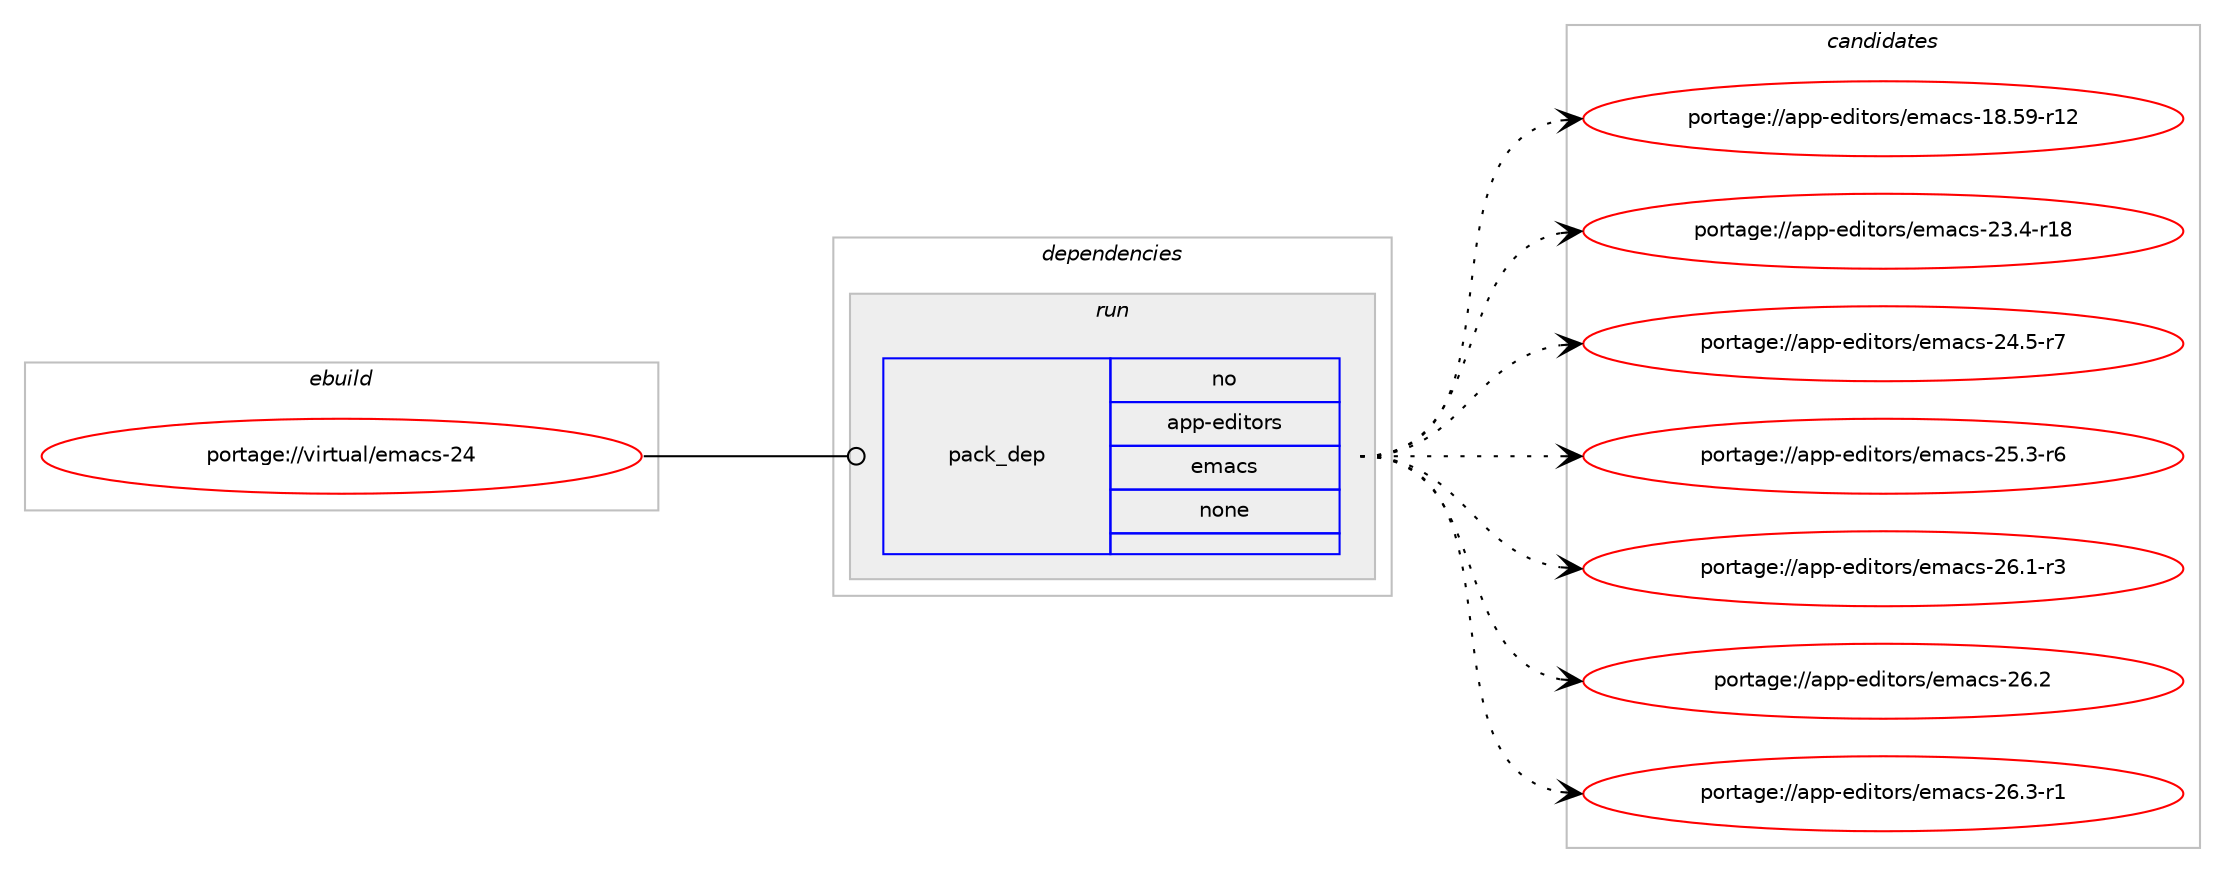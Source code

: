 digraph prolog {

# *************
# Graph options
# *************

newrank=true;
concentrate=true;
compound=true;
graph [rankdir=LR,fontname=Helvetica,fontsize=10,ranksep=1.5];#, ranksep=2.5, nodesep=0.2];
edge  [arrowhead=vee];
node  [fontname=Helvetica,fontsize=10];

# **********
# The ebuild
# **********

subgraph cluster_leftcol {
color=gray;
rank=same;
label=<<i>ebuild</i>>;
id [label="portage://virtual/emacs-24", color=red, width=4, href="../virtual/emacs-24.svg"];
}

# ****************
# The dependencies
# ****************

subgraph cluster_midcol {
color=gray;
label=<<i>dependencies</i>>;
subgraph cluster_compile {
fillcolor="#eeeeee";
style=filled;
label=<<i>compile</i>>;
}
subgraph cluster_compileandrun {
fillcolor="#eeeeee";
style=filled;
label=<<i>compile and run</i>>;
}
subgraph cluster_run {
fillcolor="#eeeeee";
style=filled;
label=<<i>run</i>>;
subgraph pack321450 {
dependency433747 [label=<<TABLE BORDER="0" CELLBORDER="1" CELLSPACING="0" CELLPADDING="4" WIDTH="220"><TR><TD ROWSPAN="6" CELLPADDING="30">pack_dep</TD></TR><TR><TD WIDTH="110">no</TD></TR><TR><TD>app-editors</TD></TR><TR><TD>emacs</TD></TR><TR><TD>none</TD></TR><TR><TD></TD></TR></TABLE>>, shape=none, color=blue];
}
id:e -> dependency433747:w [weight=20,style="solid",arrowhead="odot"];
}
}

# **************
# The candidates
# **************

subgraph cluster_choices {
rank=same;
color=gray;
label=<<i>candidates</i>>;

subgraph choice321450 {
color=black;
nodesep=1;
choiceportage9711211245101100105116111114115471011099799115454956465357451144950 [label="portage://app-editors/emacs-18.59-r12", color=red, width=4,href="../app-editors/emacs-18.59-r12.svg"];
choiceportage97112112451011001051161111141154710110997991154550514652451144956 [label="portage://app-editors/emacs-23.4-r18", color=red, width=4,href="../app-editors/emacs-23.4-r18.svg"];
choiceportage971121124510110010511611111411547101109979911545505246534511455 [label="portage://app-editors/emacs-24.5-r7", color=red, width=4,href="../app-editors/emacs-24.5-r7.svg"];
choiceportage971121124510110010511611111411547101109979911545505346514511454 [label="portage://app-editors/emacs-25.3-r6", color=red, width=4,href="../app-editors/emacs-25.3-r6.svg"];
choiceportage971121124510110010511611111411547101109979911545505446494511451 [label="portage://app-editors/emacs-26.1-r3", color=red, width=4,href="../app-editors/emacs-26.1-r3.svg"];
choiceportage97112112451011001051161111141154710110997991154550544650 [label="portage://app-editors/emacs-26.2", color=red, width=4,href="../app-editors/emacs-26.2.svg"];
choiceportage971121124510110010511611111411547101109979911545505446514511449 [label="portage://app-editors/emacs-26.3-r1", color=red, width=4,href="../app-editors/emacs-26.3-r1.svg"];
dependency433747:e -> choiceportage9711211245101100105116111114115471011099799115454956465357451144950:w [style=dotted,weight="100"];
dependency433747:e -> choiceportage97112112451011001051161111141154710110997991154550514652451144956:w [style=dotted,weight="100"];
dependency433747:e -> choiceportage971121124510110010511611111411547101109979911545505246534511455:w [style=dotted,weight="100"];
dependency433747:e -> choiceportage971121124510110010511611111411547101109979911545505346514511454:w [style=dotted,weight="100"];
dependency433747:e -> choiceportage971121124510110010511611111411547101109979911545505446494511451:w [style=dotted,weight="100"];
dependency433747:e -> choiceportage97112112451011001051161111141154710110997991154550544650:w [style=dotted,weight="100"];
dependency433747:e -> choiceportage971121124510110010511611111411547101109979911545505446514511449:w [style=dotted,weight="100"];
}
}

}
